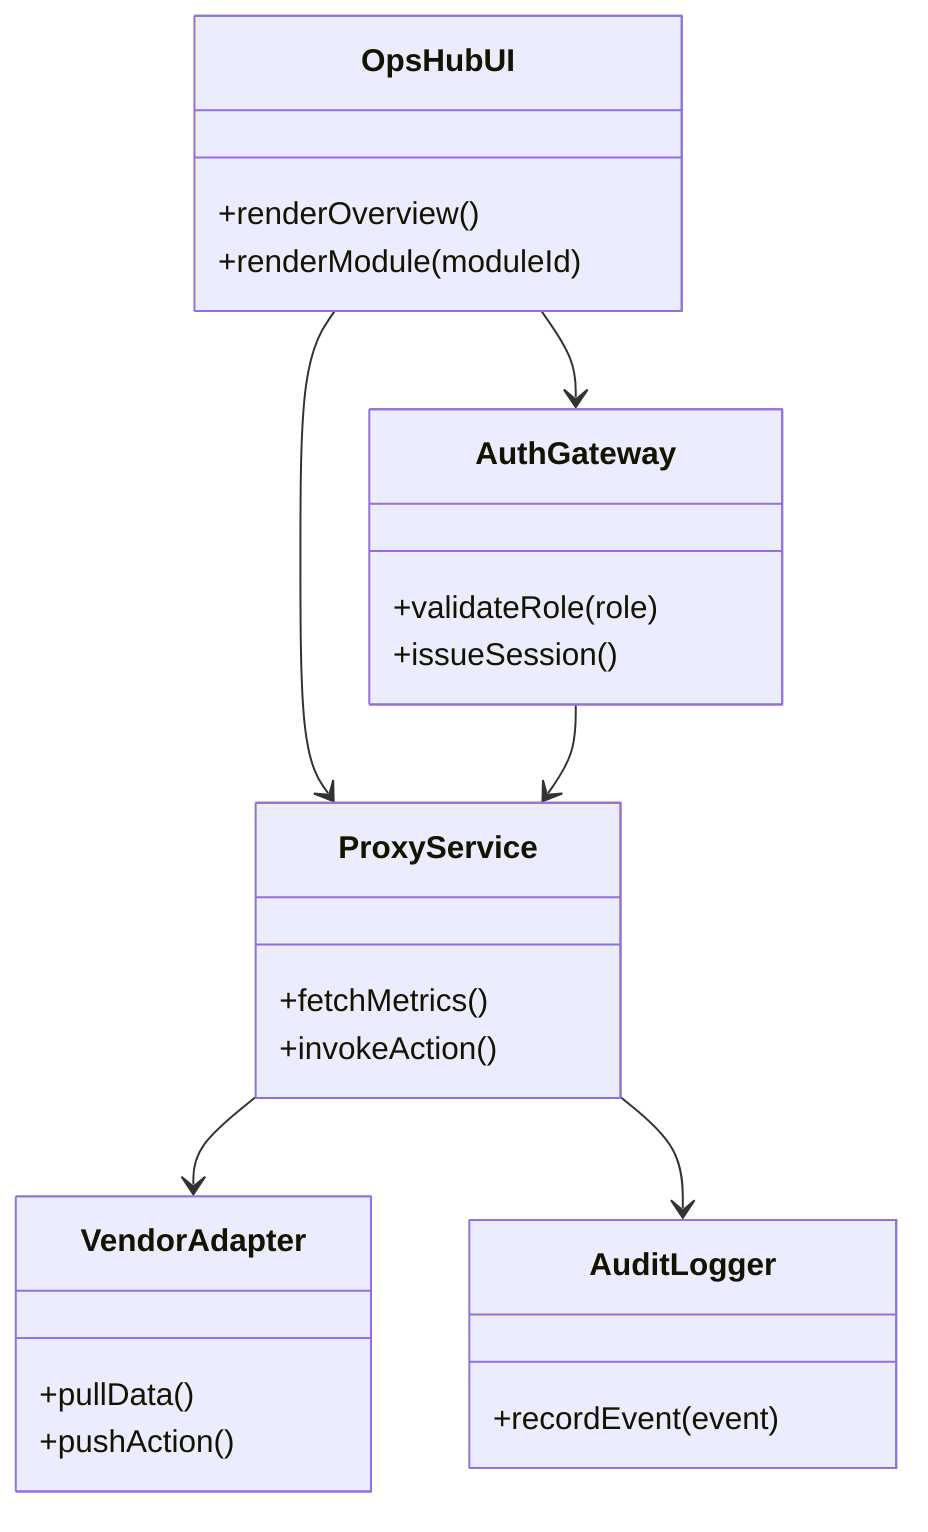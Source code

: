 %% UML component view for Operations Hub
classDiagram
  class OpsHubUI {
    +renderOverview()
    +renderModule(moduleId)
  }
  class ProxyService {
    +fetchMetrics()
    +invokeAction()
  }
  class AuthGateway {
    +validateRole(role)
    +issueSession()
  }
  class AuditLogger {
    +recordEvent(event)
  }
  class VendorAdapter {
    +pullData()
    +pushAction()
  }

  OpsHubUI --> ProxyService
  ProxyService --> VendorAdapter
  ProxyService --> AuditLogger
  OpsHubUI --> AuthGateway
  AuthGateway --> ProxyService